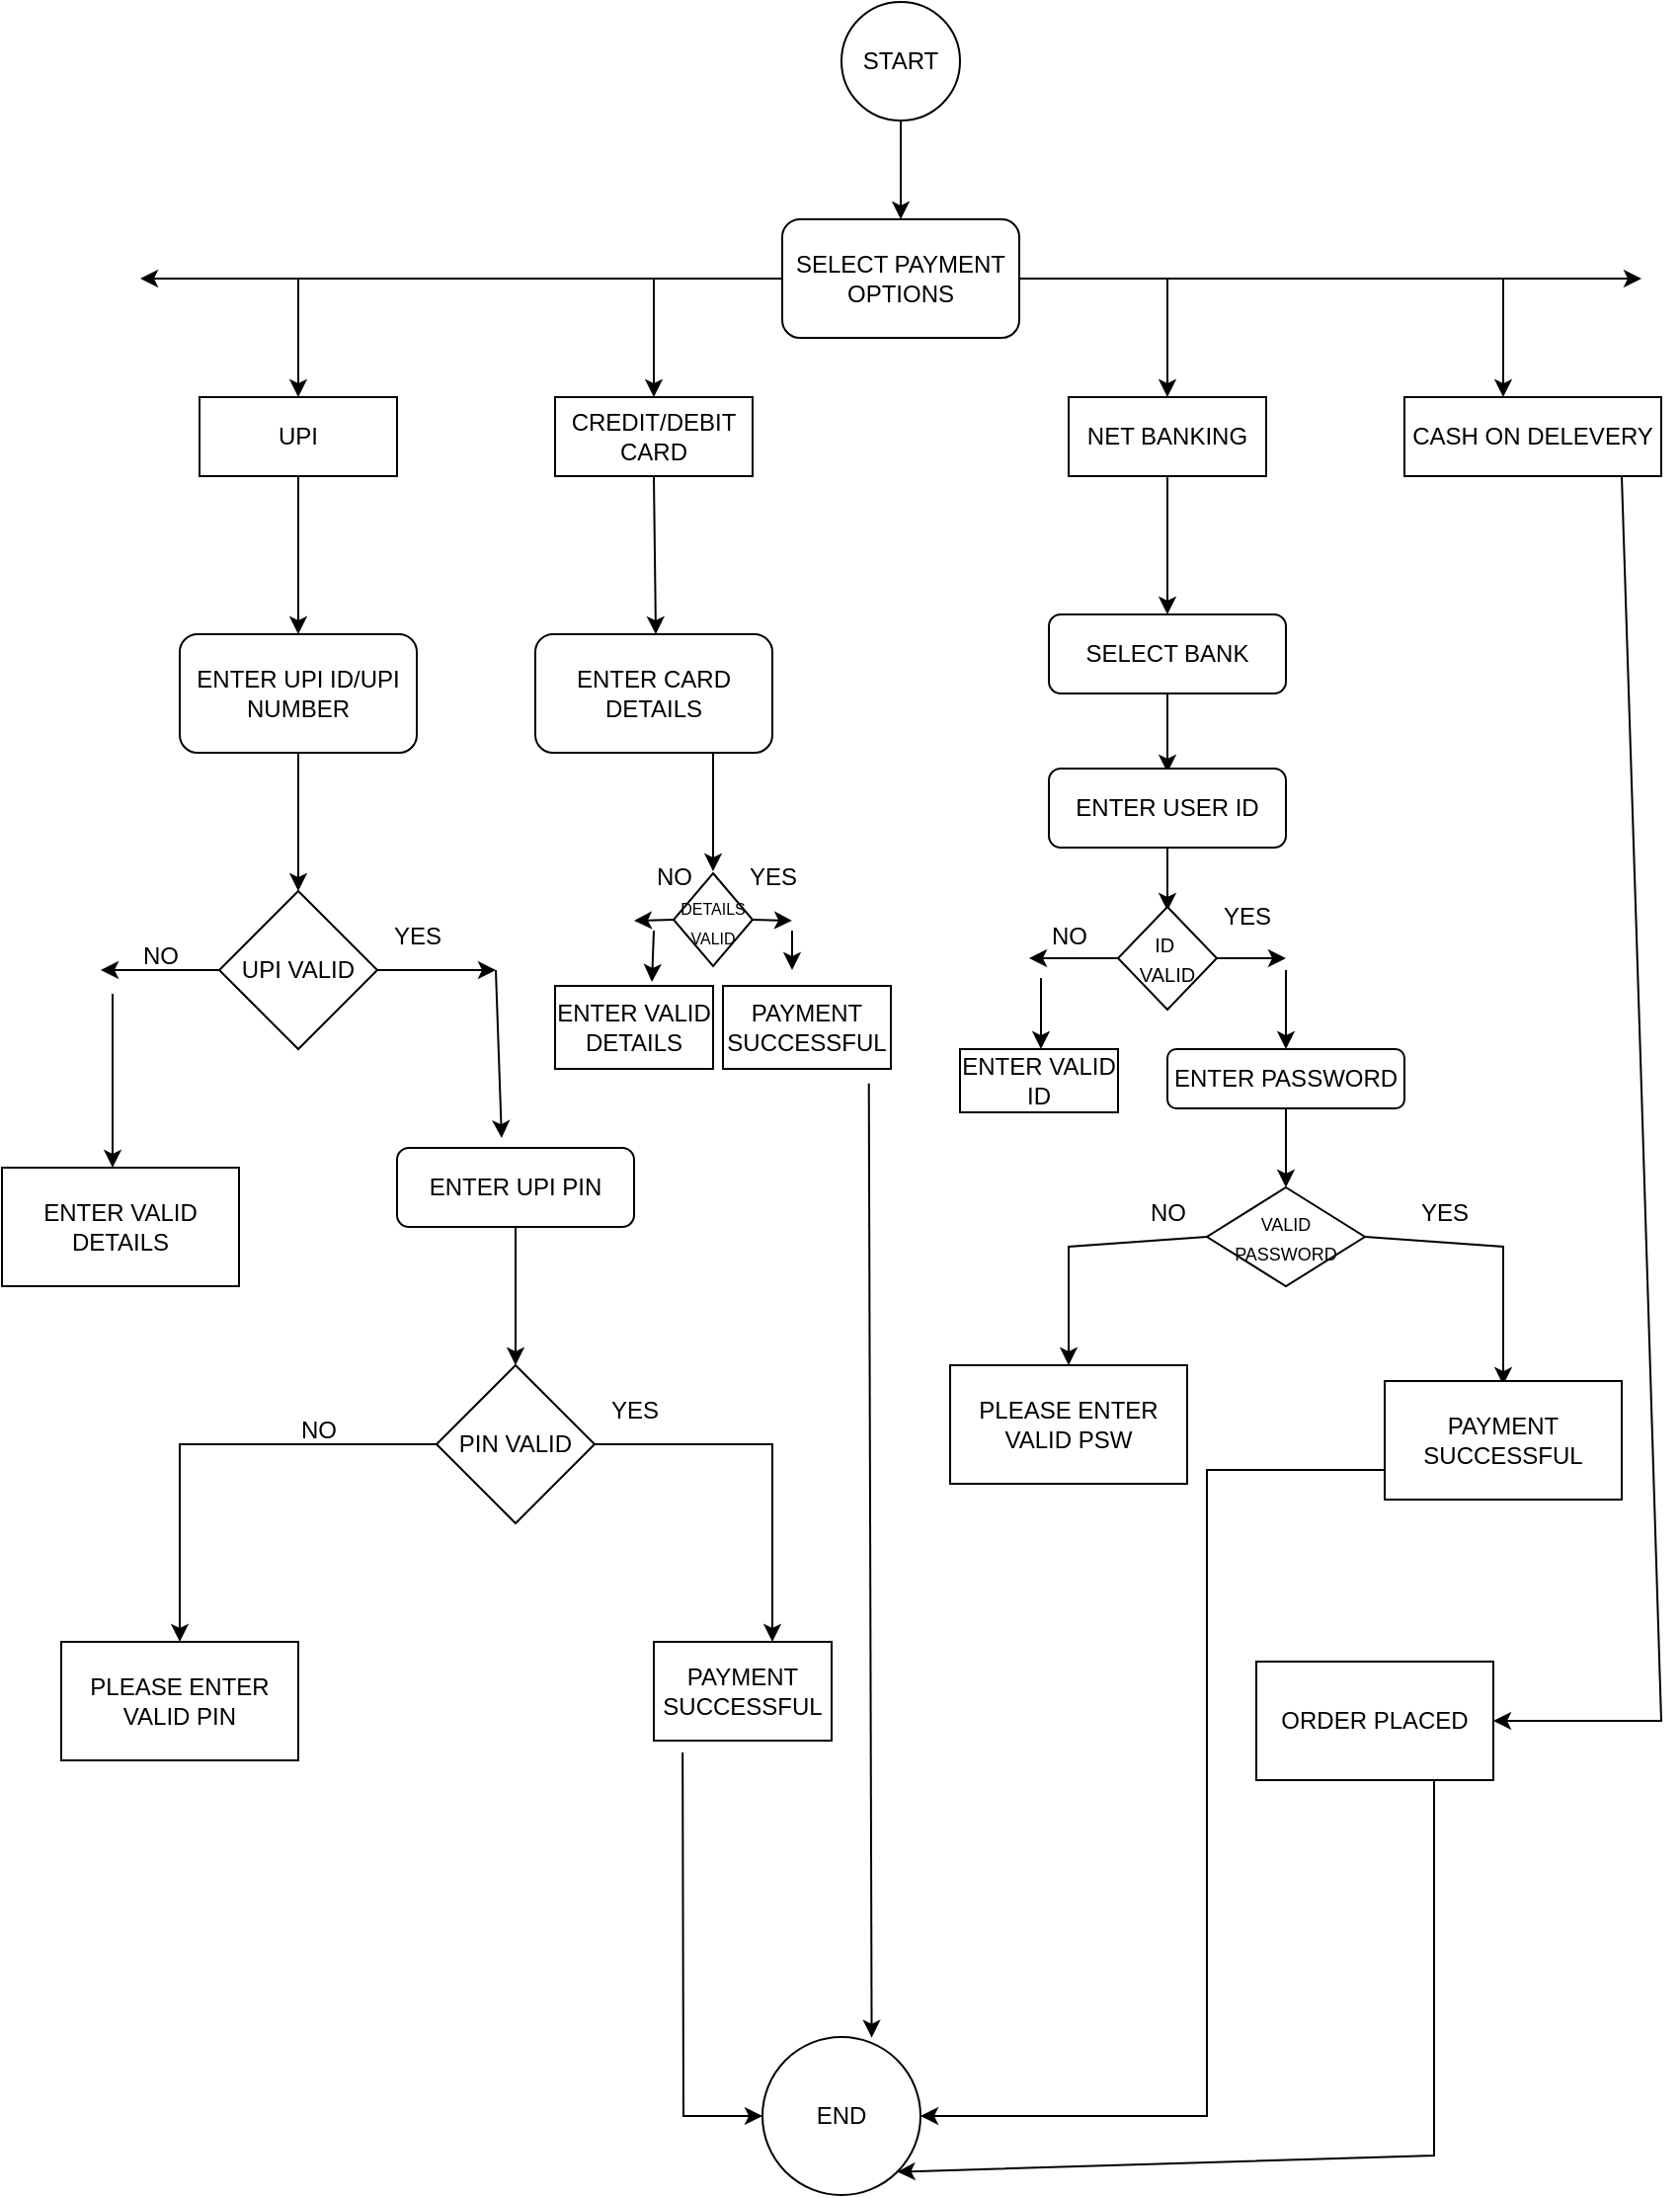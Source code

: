 <mxfile version="24.3.1" type="device">
  <diagram name="Page-1" id="Y2cWwmsrTIJXTLP7YRKP">
    <mxGraphModel dx="1644" dy="1600" grid="1" gridSize="10" guides="1" tooltips="1" connect="1" arrows="1" fold="1" page="1" pageScale="1" pageWidth="850" pageHeight="1100" math="0" shadow="0">
      <root>
        <mxCell id="0" />
        <mxCell id="1" parent="0" />
        <mxCell id="qcfkSIcu1BjDuyAQSuf_-1" value="START" style="ellipse;whiteSpace=wrap;html=1;aspect=fixed;" vertex="1" parent="1">
          <mxGeometry x="385" y="-310" width="60" height="60" as="geometry" />
        </mxCell>
        <mxCell id="qcfkSIcu1BjDuyAQSuf_-2" value="" style="endArrow=classic;html=1;rounded=0;exitX=0.5;exitY=1;exitDx=0;exitDy=0;" edge="1" parent="1" source="qcfkSIcu1BjDuyAQSuf_-1">
          <mxGeometry width="50" height="50" relative="1" as="geometry">
            <mxPoint x="410" y="-230" as="sourcePoint" />
            <mxPoint x="415" y="-200" as="targetPoint" />
          </mxGeometry>
        </mxCell>
        <mxCell id="qcfkSIcu1BjDuyAQSuf_-3" value="SELECT PAYMENT OPTIONS" style="rounded=1;whiteSpace=wrap;html=1;" vertex="1" parent="1">
          <mxGeometry x="355" y="-200" width="120" height="60" as="geometry" />
        </mxCell>
        <mxCell id="qcfkSIcu1BjDuyAQSuf_-4" value="" style="endArrow=classic;html=1;rounded=0;exitX=0;exitY=0.5;exitDx=0;exitDy=0;" edge="1" parent="1" source="qcfkSIcu1BjDuyAQSuf_-3">
          <mxGeometry width="50" height="50" relative="1" as="geometry">
            <mxPoint x="380" y="-20" as="sourcePoint" />
            <mxPoint x="30" y="-170" as="targetPoint" />
          </mxGeometry>
        </mxCell>
        <mxCell id="qcfkSIcu1BjDuyAQSuf_-5" value="" style="endArrow=classic;html=1;rounded=0;exitX=1;exitY=0.5;exitDx=0;exitDy=0;" edge="1" parent="1" source="qcfkSIcu1BjDuyAQSuf_-3">
          <mxGeometry width="50" height="50" relative="1" as="geometry">
            <mxPoint x="290" y="-30" as="sourcePoint" />
            <mxPoint x="790" y="-170" as="targetPoint" />
          </mxGeometry>
        </mxCell>
        <mxCell id="qcfkSIcu1BjDuyAQSuf_-6" value="" style="endArrow=classic;html=1;rounded=0;" edge="1" parent="1">
          <mxGeometry width="50" height="50" relative="1" as="geometry">
            <mxPoint x="290" y="-170" as="sourcePoint" />
            <mxPoint x="290" y="-110" as="targetPoint" />
          </mxGeometry>
        </mxCell>
        <mxCell id="qcfkSIcu1BjDuyAQSuf_-7" value="" style="endArrow=classic;html=1;rounded=0;" edge="1" parent="1">
          <mxGeometry width="50" height="50" relative="1" as="geometry">
            <mxPoint x="110" y="-170" as="sourcePoint" />
            <mxPoint x="110" y="-110" as="targetPoint" />
          </mxGeometry>
        </mxCell>
        <mxCell id="qcfkSIcu1BjDuyAQSuf_-8" value="" style="endArrow=classic;html=1;rounded=0;" edge="1" parent="1">
          <mxGeometry width="50" height="50" relative="1" as="geometry">
            <mxPoint x="550" y="-170" as="sourcePoint" />
            <mxPoint x="550" y="-110" as="targetPoint" />
          </mxGeometry>
        </mxCell>
        <mxCell id="qcfkSIcu1BjDuyAQSuf_-9" value="" style="endArrow=classic;html=1;rounded=0;" edge="1" parent="1">
          <mxGeometry width="50" height="50" relative="1" as="geometry">
            <mxPoint x="720" y="-170" as="sourcePoint" />
            <mxPoint x="720" y="-110" as="targetPoint" />
          </mxGeometry>
        </mxCell>
        <mxCell id="qcfkSIcu1BjDuyAQSuf_-10" value="UPI" style="rounded=0;whiteSpace=wrap;html=1;" vertex="1" parent="1">
          <mxGeometry x="60" y="-110" width="100" height="40" as="geometry" />
        </mxCell>
        <mxCell id="qcfkSIcu1BjDuyAQSuf_-11" value="CASH ON DELEVERY" style="rounded=0;whiteSpace=wrap;html=1;" vertex="1" parent="1">
          <mxGeometry x="670" y="-110" width="130" height="40" as="geometry" />
        </mxCell>
        <mxCell id="qcfkSIcu1BjDuyAQSuf_-12" value="NET BANKING" style="rounded=0;whiteSpace=wrap;html=1;" vertex="1" parent="1">
          <mxGeometry x="500" y="-110" width="100" height="40" as="geometry" />
        </mxCell>
        <mxCell id="qcfkSIcu1BjDuyAQSuf_-13" value="CREDIT/DEBIT CARD" style="rounded=0;whiteSpace=wrap;html=1;" vertex="1" parent="1">
          <mxGeometry x="240" y="-110" width="100" height="40" as="geometry" />
        </mxCell>
        <mxCell id="qcfkSIcu1BjDuyAQSuf_-14" value="" style="endArrow=classic;html=1;rounded=0;exitX=0.5;exitY=1;exitDx=0;exitDy=0;" edge="1" parent="1" source="qcfkSIcu1BjDuyAQSuf_-10">
          <mxGeometry width="50" height="50" relative="1" as="geometry">
            <mxPoint x="130" y="-60" as="sourcePoint" />
            <mxPoint x="110" y="10" as="targetPoint" />
          </mxGeometry>
        </mxCell>
        <mxCell id="qcfkSIcu1BjDuyAQSuf_-15" value="ENTER UPI ID/UPI NUMBER" style="rounded=1;whiteSpace=wrap;html=1;" vertex="1" parent="1">
          <mxGeometry x="50" y="10" width="120" height="60" as="geometry" />
        </mxCell>
        <mxCell id="qcfkSIcu1BjDuyAQSuf_-16" value="" style="endArrow=classic;html=1;rounded=0;exitX=0.5;exitY=1;exitDx=0;exitDy=0;" edge="1" parent="1" source="qcfkSIcu1BjDuyAQSuf_-15">
          <mxGeometry width="50" height="50" relative="1" as="geometry">
            <mxPoint x="390" y="60" as="sourcePoint" />
            <mxPoint x="110" y="140" as="targetPoint" />
          </mxGeometry>
        </mxCell>
        <mxCell id="qcfkSIcu1BjDuyAQSuf_-17" value="UPI VALID" style="rhombus;whiteSpace=wrap;html=1;" vertex="1" parent="1">
          <mxGeometry x="70" y="140" width="80" height="80" as="geometry" />
        </mxCell>
        <mxCell id="qcfkSIcu1BjDuyAQSuf_-18" value="" style="endArrow=classic;html=1;rounded=0;exitX=1;exitY=0.5;exitDx=0;exitDy=0;" edge="1" parent="1" source="qcfkSIcu1BjDuyAQSuf_-17">
          <mxGeometry width="50" height="50" relative="1" as="geometry">
            <mxPoint x="340" y="70" as="sourcePoint" />
            <mxPoint x="210" y="180" as="targetPoint" />
          </mxGeometry>
        </mxCell>
        <mxCell id="qcfkSIcu1BjDuyAQSuf_-22" value="YES" style="text;html=1;align=center;verticalAlign=middle;resizable=0;points=[];autosize=1;strokeColor=none;fillColor=none;" vertex="1" parent="1">
          <mxGeometry x="145" y="148" width="50" height="30" as="geometry" />
        </mxCell>
        <mxCell id="qcfkSIcu1BjDuyAQSuf_-23" value="" style="endArrow=classic;html=1;rounded=0;exitX=0;exitY=0.5;exitDx=0;exitDy=0;" edge="1" parent="1" source="qcfkSIcu1BjDuyAQSuf_-17">
          <mxGeometry width="50" height="50" relative="1" as="geometry">
            <mxPoint x="340" y="70" as="sourcePoint" />
            <mxPoint x="10" y="180" as="targetPoint" />
          </mxGeometry>
        </mxCell>
        <mxCell id="qcfkSIcu1BjDuyAQSuf_-24" value="NO" style="text;html=1;align=center;verticalAlign=middle;resizable=0;points=[];autosize=1;strokeColor=none;fillColor=none;" vertex="1" parent="1">
          <mxGeometry x="20" y="158" width="40" height="30" as="geometry" />
        </mxCell>
        <mxCell id="qcfkSIcu1BjDuyAQSuf_-25" value="" style="endArrow=classic;html=1;rounded=0;exitX=-0.1;exitY=1.133;exitDx=0;exitDy=0;exitPerimeter=0;" edge="1" parent="1" source="qcfkSIcu1BjDuyAQSuf_-24">
          <mxGeometry width="50" height="50" relative="1" as="geometry">
            <mxPoint x="270" y="170" as="sourcePoint" />
            <mxPoint x="16" y="280" as="targetPoint" />
          </mxGeometry>
        </mxCell>
        <mxCell id="qcfkSIcu1BjDuyAQSuf_-26" value="ENTER VALID DETAILS" style="rounded=0;whiteSpace=wrap;html=1;" vertex="1" parent="1">
          <mxGeometry x="-40" y="280" width="120" height="60" as="geometry" />
        </mxCell>
        <mxCell id="qcfkSIcu1BjDuyAQSuf_-28" value="" style="endArrow=classic;html=1;rounded=0;entryX=0.358;entryY=-0.083;entryDx=0;entryDy=0;entryPerimeter=0;" edge="1" parent="1">
          <mxGeometry width="50" height="50" relative="1" as="geometry">
            <mxPoint x="210" y="180" as="sourcePoint" />
            <mxPoint x="212.96" y="265.02" as="targetPoint" />
          </mxGeometry>
        </mxCell>
        <mxCell id="qcfkSIcu1BjDuyAQSuf_-29" value="ENTER UPI PIN" style="rounded=1;whiteSpace=wrap;html=1;" vertex="1" parent="1">
          <mxGeometry x="160" y="270" width="120" height="40" as="geometry" />
        </mxCell>
        <mxCell id="qcfkSIcu1BjDuyAQSuf_-30" value="" style="endArrow=classic;html=1;rounded=0;exitX=0.5;exitY=1;exitDx=0;exitDy=0;" edge="1" parent="1" source="qcfkSIcu1BjDuyAQSuf_-29">
          <mxGeometry width="50" height="50" relative="1" as="geometry">
            <mxPoint x="270" y="370" as="sourcePoint" />
            <mxPoint x="220" y="380" as="targetPoint" />
          </mxGeometry>
        </mxCell>
        <mxCell id="qcfkSIcu1BjDuyAQSuf_-31" value="PIN VALID" style="rhombus;whiteSpace=wrap;html=1;" vertex="1" parent="1">
          <mxGeometry x="180" y="380" width="80" height="80" as="geometry" />
        </mxCell>
        <mxCell id="qcfkSIcu1BjDuyAQSuf_-33" value="PAYMENT SUCCESSFUL" style="rounded=0;whiteSpace=wrap;html=1;" vertex="1" parent="1">
          <mxGeometry x="290" y="520" width="90" height="50" as="geometry" />
        </mxCell>
        <mxCell id="qcfkSIcu1BjDuyAQSuf_-34" value="" style="endArrow=classic;html=1;rounded=0;exitX=1;exitY=0.5;exitDx=0;exitDy=0;" edge="1" parent="1" source="qcfkSIcu1BjDuyAQSuf_-31">
          <mxGeometry width="50" height="50" relative="1" as="geometry">
            <mxPoint x="270" y="370" as="sourcePoint" />
            <mxPoint x="350" y="520" as="targetPoint" />
            <Array as="points">
              <mxPoint x="350" y="420" />
            </Array>
          </mxGeometry>
        </mxCell>
        <mxCell id="qcfkSIcu1BjDuyAQSuf_-35" value="YES" style="text;html=1;align=center;verticalAlign=middle;resizable=0;points=[];autosize=1;strokeColor=none;fillColor=none;" vertex="1" parent="1">
          <mxGeometry x="255" y="388" width="50" height="30" as="geometry" />
        </mxCell>
        <mxCell id="qcfkSIcu1BjDuyAQSuf_-36" value="" style="endArrow=classic;html=1;rounded=0;exitX=0;exitY=0.5;exitDx=0;exitDy=0;" edge="1" parent="1" source="qcfkSIcu1BjDuyAQSuf_-31">
          <mxGeometry width="50" height="50" relative="1" as="geometry">
            <mxPoint x="270" y="370" as="sourcePoint" />
            <mxPoint x="50" y="520" as="targetPoint" />
            <Array as="points">
              <mxPoint x="50" y="420" />
            </Array>
          </mxGeometry>
        </mxCell>
        <mxCell id="qcfkSIcu1BjDuyAQSuf_-37" value="NO" style="text;html=1;align=center;verticalAlign=middle;resizable=0;points=[];autosize=1;strokeColor=none;fillColor=none;" vertex="1" parent="1">
          <mxGeometry x="100" y="398" width="40" height="30" as="geometry" />
        </mxCell>
        <mxCell id="qcfkSIcu1BjDuyAQSuf_-38" value="PLEASE ENTER VALID PIN" style="rounded=0;whiteSpace=wrap;html=1;" vertex="1" parent="1">
          <mxGeometry x="-10" y="520" width="120" height="60" as="geometry" />
        </mxCell>
        <mxCell id="qcfkSIcu1BjDuyAQSuf_-39" value="" style="endArrow=classic;html=1;rounded=0;exitX=0.5;exitY=1;exitDx=0;exitDy=0;" edge="1" parent="1" source="qcfkSIcu1BjDuyAQSuf_-13">
          <mxGeometry width="50" height="50" relative="1" as="geometry">
            <mxPoint x="270" y="70" as="sourcePoint" />
            <mxPoint x="291" y="10" as="targetPoint" />
          </mxGeometry>
        </mxCell>
        <mxCell id="qcfkSIcu1BjDuyAQSuf_-40" value="ENTER CARD DETAILS" style="rounded=1;whiteSpace=wrap;html=1;" vertex="1" parent="1">
          <mxGeometry x="230" y="10" width="120" height="60" as="geometry" />
        </mxCell>
        <mxCell id="qcfkSIcu1BjDuyAQSuf_-41" value="" style="endArrow=classic;html=1;rounded=0;exitX=0.75;exitY=1;exitDx=0;exitDy=0;" edge="1" parent="1" source="qcfkSIcu1BjDuyAQSuf_-40">
          <mxGeometry width="50" height="50" relative="1" as="geometry">
            <mxPoint x="320" y="80" as="sourcePoint" />
            <mxPoint x="320" y="130" as="targetPoint" />
            <Array as="points" />
          </mxGeometry>
        </mxCell>
        <mxCell id="qcfkSIcu1BjDuyAQSuf_-42" value="&lt;font style=&quot;font-size: 8px;&quot;&gt;DETAILS VALID&lt;/font&gt;" style="rhombus;whiteSpace=wrap;html=1;" vertex="1" parent="1">
          <mxGeometry x="300" y="131" width="40" height="47" as="geometry" />
        </mxCell>
        <mxCell id="qcfkSIcu1BjDuyAQSuf_-43" value="" style="endArrow=classic;html=1;rounded=0;exitX=0;exitY=0.5;exitDx=0;exitDy=0;" edge="1" parent="1" source="qcfkSIcu1BjDuyAQSuf_-42">
          <mxGeometry width="50" height="50" relative="1" as="geometry">
            <mxPoint x="270" y="270" as="sourcePoint" />
            <mxPoint x="280" y="155" as="targetPoint" />
          </mxGeometry>
        </mxCell>
        <mxCell id="qcfkSIcu1BjDuyAQSuf_-44" value="" style="endArrow=classic;html=1;rounded=0;exitX=1;exitY=0.5;exitDx=0;exitDy=0;" edge="1" parent="1" source="qcfkSIcu1BjDuyAQSuf_-42">
          <mxGeometry width="50" height="50" relative="1" as="geometry">
            <mxPoint x="270" y="270" as="sourcePoint" />
            <mxPoint x="360" y="155" as="targetPoint" />
          </mxGeometry>
        </mxCell>
        <mxCell id="qcfkSIcu1BjDuyAQSuf_-45" value="NO" style="text;html=1;align=center;verticalAlign=middle;resizable=0;points=[];autosize=1;strokeColor=none;fillColor=none;" vertex="1" parent="1">
          <mxGeometry x="280" y="118" width="40" height="30" as="geometry" />
        </mxCell>
        <mxCell id="qcfkSIcu1BjDuyAQSuf_-46" value="YES" style="text;html=1;align=center;verticalAlign=middle;resizable=0;points=[];autosize=1;strokeColor=none;fillColor=none;" vertex="1" parent="1">
          <mxGeometry x="325" y="118" width="50" height="30" as="geometry" />
        </mxCell>
        <mxCell id="qcfkSIcu1BjDuyAQSuf_-47" value="ENTER VALID DETAILS" style="rounded=0;whiteSpace=wrap;html=1;" vertex="1" parent="1">
          <mxGeometry x="240" y="188" width="80" height="42" as="geometry" />
        </mxCell>
        <mxCell id="qcfkSIcu1BjDuyAQSuf_-48" value="" style="endArrow=classic;html=1;rounded=0;entryX=0.613;entryY=-0.048;entryDx=0;entryDy=0;entryPerimeter=0;" edge="1" parent="1" target="qcfkSIcu1BjDuyAQSuf_-47">
          <mxGeometry width="50" height="50" relative="1" as="geometry">
            <mxPoint x="290" y="160" as="sourcePoint" />
            <mxPoint x="320" y="220" as="targetPoint" />
          </mxGeometry>
        </mxCell>
        <mxCell id="qcfkSIcu1BjDuyAQSuf_-49" value="" style="endArrow=classic;html=1;rounded=0;" edge="1" parent="1">
          <mxGeometry width="50" height="50" relative="1" as="geometry">
            <mxPoint x="360" y="160" as="sourcePoint" />
            <mxPoint x="360" y="180" as="targetPoint" />
          </mxGeometry>
        </mxCell>
        <mxCell id="qcfkSIcu1BjDuyAQSuf_-50" value="PAYMENT SUCCESSFUL" style="rounded=0;whiteSpace=wrap;html=1;" vertex="1" parent="1">
          <mxGeometry x="325" y="188" width="85" height="42" as="geometry" />
        </mxCell>
        <mxCell id="qcfkSIcu1BjDuyAQSuf_-52" value="" style="endArrow=classic;html=1;rounded=0;" edge="1" parent="1">
          <mxGeometry width="50" height="50" relative="1" as="geometry">
            <mxPoint x="550" y="-70" as="sourcePoint" />
            <mxPoint x="550" as="targetPoint" />
          </mxGeometry>
        </mxCell>
        <mxCell id="qcfkSIcu1BjDuyAQSuf_-53" value="SELECT BANK" style="rounded=1;whiteSpace=wrap;html=1;" vertex="1" parent="1">
          <mxGeometry x="490" width="120" height="40" as="geometry" />
        </mxCell>
        <mxCell id="qcfkSIcu1BjDuyAQSuf_-54" value="" style="endArrow=classic;html=1;rounded=0;exitX=0.5;exitY=1;exitDx=0;exitDy=0;" edge="1" parent="1" source="qcfkSIcu1BjDuyAQSuf_-53">
          <mxGeometry width="50" height="50" relative="1" as="geometry">
            <mxPoint x="560" y="50" as="sourcePoint" />
            <mxPoint x="550" y="80" as="targetPoint" />
          </mxGeometry>
        </mxCell>
        <mxCell id="qcfkSIcu1BjDuyAQSuf_-55" value="ENTER USER ID" style="rounded=1;whiteSpace=wrap;html=1;" vertex="1" parent="1">
          <mxGeometry x="490" y="78" width="120" height="40" as="geometry" />
        </mxCell>
        <mxCell id="qcfkSIcu1BjDuyAQSuf_-56" value="" style="endArrow=classic;html=1;rounded=0;exitX=0.5;exitY=1;exitDx=0;exitDy=0;" edge="1" parent="1" source="qcfkSIcu1BjDuyAQSuf_-55">
          <mxGeometry width="50" height="50" relative="1" as="geometry">
            <mxPoint x="530" y="170" as="sourcePoint" />
            <mxPoint x="550" y="150" as="targetPoint" />
          </mxGeometry>
        </mxCell>
        <mxCell id="qcfkSIcu1BjDuyAQSuf_-57" value="&lt;font style=&quot;font-size: 10px;&quot;&gt;ID&amp;nbsp;&lt;/font&gt;&lt;div&gt;&lt;font style=&quot;font-size: 10px;&quot;&gt;VALID&lt;/font&gt;&lt;/div&gt;" style="rhombus;whiteSpace=wrap;html=1;" vertex="1" parent="1">
          <mxGeometry x="525" y="148" width="50" height="52" as="geometry" />
        </mxCell>
        <mxCell id="qcfkSIcu1BjDuyAQSuf_-58" value="" style="endArrow=classic;html=1;rounded=0;exitX=0;exitY=0.5;exitDx=0;exitDy=0;" edge="1" parent="1" source="qcfkSIcu1BjDuyAQSuf_-57">
          <mxGeometry width="50" height="50" relative="1" as="geometry">
            <mxPoint x="530" y="170" as="sourcePoint" />
            <mxPoint x="480" y="174" as="targetPoint" />
          </mxGeometry>
        </mxCell>
        <mxCell id="qcfkSIcu1BjDuyAQSuf_-59" value="" style="endArrow=classic;html=1;rounded=0;exitX=1;exitY=0.5;exitDx=0;exitDy=0;" edge="1" parent="1" source="qcfkSIcu1BjDuyAQSuf_-57">
          <mxGeometry width="50" height="50" relative="1" as="geometry">
            <mxPoint x="530" y="170" as="sourcePoint" />
            <mxPoint x="610" y="174" as="targetPoint" />
          </mxGeometry>
        </mxCell>
        <mxCell id="qcfkSIcu1BjDuyAQSuf_-60" value="NO" style="text;html=1;align=center;verticalAlign=middle;resizable=0;points=[];autosize=1;strokeColor=none;fillColor=none;" vertex="1" parent="1">
          <mxGeometry x="480" y="148" width="40" height="30" as="geometry" />
        </mxCell>
        <mxCell id="qcfkSIcu1BjDuyAQSuf_-61" value="YES" style="text;html=1;align=center;verticalAlign=middle;resizable=0;points=[];autosize=1;strokeColor=none;fillColor=none;" vertex="1" parent="1">
          <mxGeometry x="565" y="138" width="50" height="30" as="geometry" />
        </mxCell>
        <mxCell id="qcfkSIcu1BjDuyAQSuf_-62" value="" style="endArrow=classic;html=1;rounded=0;exitX=0.15;exitY=1.2;exitDx=0;exitDy=0;exitPerimeter=0;" edge="1" parent="1" source="qcfkSIcu1BjDuyAQSuf_-60">
          <mxGeometry width="50" height="50" relative="1" as="geometry">
            <mxPoint x="530" y="170" as="sourcePoint" />
            <mxPoint x="486" y="220" as="targetPoint" />
          </mxGeometry>
        </mxCell>
        <mxCell id="qcfkSIcu1BjDuyAQSuf_-63" value="ENTER VALID ID" style="rounded=0;whiteSpace=wrap;html=1;" vertex="1" parent="1">
          <mxGeometry x="445" y="220" width="80" height="32" as="geometry" />
        </mxCell>
        <mxCell id="qcfkSIcu1BjDuyAQSuf_-64" value="" style="endArrow=classic;html=1;rounded=0;" edge="1" parent="1">
          <mxGeometry width="50" height="50" relative="1" as="geometry">
            <mxPoint x="610" y="180" as="sourcePoint" />
            <mxPoint x="610" y="220" as="targetPoint" />
          </mxGeometry>
        </mxCell>
        <mxCell id="qcfkSIcu1BjDuyAQSuf_-65" value="ENTER PASSWORD" style="rounded=1;whiteSpace=wrap;html=1;" vertex="1" parent="1">
          <mxGeometry x="550" y="220" width="120" height="30" as="geometry" />
        </mxCell>
        <mxCell id="qcfkSIcu1BjDuyAQSuf_-66" value="" style="endArrow=classic;html=1;rounded=0;exitX=0.5;exitY=1;exitDx=0;exitDy=0;" edge="1" parent="1" source="qcfkSIcu1BjDuyAQSuf_-65">
          <mxGeometry width="50" height="50" relative="1" as="geometry">
            <mxPoint x="530" y="170" as="sourcePoint" />
            <mxPoint x="610" y="290" as="targetPoint" />
          </mxGeometry>
        </mxCell>
        <mxCell id="qcfkSIcu1BjDuyAQSuf_-67" value="&lt;font style=&quot;font-size: 9px;&quot;&gt;VALID PASSWORD&lt;/font&gt;" style="rhombus;whiteSpace=wrap;html=1;" vertex="1" parent="1">
          <mxGeometry x="570" y="290" width="80" height="50" as="geometry" />
        </mxCell>
        <mxCell id="qcfkSIcu1BjDuyAQSuf_-69" value="" style="endArrow=classic;html=1;rounded=0;exitX=1;exitY=0.5;exitDx=0;exitDy=0;" edge="1" parent="1" source="qcfkSIcu1BjDuyAQSuf_-67">
          <mxGeometry width="50" height="50" relative="1" as="geometry">
            <mxPoint x="530" y="370" as="sourcePoint" />
            <mxPoint x="720" y="390" as="targetPoint" />
            <Array as="points">
              <mxPoint x="720" y="320" />
            </Array>
          </mxGeometry>
        </mxCell>
        <mxCell id="qcfkSIcu1BjDuyAQSuf_-70" value="" style="endArrow=classic;html=1;rounded=0;exitX=0;exitY=0.5;exitDx=0;exitDy=0;" edge="1" parent="1" source="qcfkSIcu1BjDuyAQSuf_-67">
          <mxGeometry width="50" height="50" relative="1" as="geometry">
            <mxPoint x="530" y="370" as="sourcePoint" />
            <mxPoint x="500" y="380" as="targetPoint" />
            <Array as="points">
              <mxPoint x="500" y="320" />
            </Array>
          </mxGeometry>
        </mxCell>
        <mxCell id="qcfkSIcu1BjDuyAQSuf_-71" value="NO" style="text;html=1;align=center;verticalAlign=middle;resizable=0;points=[];autosize=1;strokeColor=none;fillColor=none;" vertex="1" parent="1">
          <mxGeometry x="530" y="288" width="40" height="30" as="geometry" />
        </mxCell>
        <mxCell id="qcfkSIcu1BjDuyAQSuf_-72" value="YES" style="text;html=1;align=center;verticalAlign=middle;resizable=0;points=[];autosize=1;strokeColor=none;fillColor=none;" vertex="1" parent="1">
          <mxGeometry x="665" y="288" width="50" height="30" as="geometry" />
        </mxCell>
        <mxCell id="qcfkSIcu1BjDuyAQSuf_-73" value="PLEASE ENTER VALID PSW" style="rounded=0;whiteSpace=wrap;html=1;" vertex="1" parent="1">
          <mxGeometry x="440" y="380" width="120" height="60" as="geometry" />
        </mxCell>
        <mxCell id="qcfkSIcu1BjDuyAQSuf_-74" value="PAYMENT SUCCESSFUL" style="rounded=0;whiteSpace=wrap;html=1;" vertex="1" parent="1">
          <mxGeometry x="660" y="388" width="120" height="60" as="geometry" />
        </mxCell>
        <mxCell id="qcfkSIcu1BjDuyAQSuf_-75" value="" style="endArrow=classic;html=1;rounded=0;exitX=1;exitY=1;exitDx=0;exitDy=0;" edge="1" parent="1">
          <mxGeometry width="50" height="50" relative="1" as="geometry">
            <mxPoint x="780" y="-70" as="sourcePoint" />
            <mxPoint x="715" y="560" as="targetPoint" />
            <Array as="points">
              <mxPoint x="790" y="240" />
              <mxPoint x="800" y="560" />
            </Array>
          </mxGeometry>
        </mxCell>
        <mxCell id="qcfkSIcu1BjDuyAQSuf_-77" value="ORDER PLACED" style="rounded=0;whiteSpace=wrap;html=1;" vertex="1" parent="1">
          <mxGeometry x="595" y="530" width="120" height="60" as="geometry" />
        </mxCell>
        <mxCell id="qcfkSIcu1BjDuyAQSuf_-78" value="END" style="ellipse;whiteSpace=wrap;html=1;aspect=fixed;" vertex="1" parent="1">
          <mxGeometry x="345" y="720" width="80" height="80" as="geometry" />
        </mxCell>
        <mxCell id="qcfkSIcu1BjDuyAQSuf_-79" value="" style="endArrow=classic;html=1;rounded=0;exitX=0.869;exitY=1.177;exitDx=0;exitDy=0;exitPerimeter=0;entryX=0.691;entryY=0.004;entryDx=0;entryDy=0;entryPerimeter=0;" edge="1" parent="1" source="qcfkSIcu1BjDuyAQSuf_-50" target="qcfkSIcu1BjDuyAQSuf_-78">
          <mxGeometry width="50" height="50" relative="1" as="geometry">
            <mxPoint x="350" y="310" as="sourcePoint" />
            <mxPoint x="430" y="610" as="targetPoint" />
          </mxGeometry>
        </mxCell>
        <mxCell id="qcfkSIcu1BjDuyAQSuf_-80" value="" style="endArrow=classic;html=1;rounded=0;exitX=0.162;exitY=1.12;exitDx=0;exitDy=0;exitPerimeter=0;entryX=0;entryY=0.5;entryDx=0;entryDy=0;" edge="1" parent="1" source="qcfkSIcu1BjDuyAQSuf_-33" target="qcfkSIcu1BjDuyAQSuf_-78">
          <mxGeometry width="50" height="50" relative="1" as="geometry">
            <mxPoint x="350" y="450" as="sourcePoint" />
            <mxPoint x="305" y="770" as="targetPoint" />
            <Array as="points">
              <mxPoint x="305" y="760" />
            </Array>
          </mxGeometry>
        </mxCell>
        <mxCell id="qcfkSIcu1BjDuyAQSuf_-81" value="" style="endArrow=classic;html=1;rounded=0;exitX=0;exitY=0.75;exitDx=0;exitDy=0;entryX=1;entryY=0.5;entryDx=0;entryDy=0;" edge="1" parent="1" source="qcfkSIcu1BjDuyAQSuf_-74" target="qcfkSIcu1BjDuyAQSuf_-78">
          <mxGeometry width="50" height="50" relative="1" as="geometry">
            <mxPoint x="350" y="460" as="sourcePoint" />
            <mxPoint x="400" y="410" as="targetPoint" />
            <Array as="points">
              <mxPoint x="570" y="433" />
              <mxPoint x="570" y="760" />
            </Array>
          </mxGeometry>
        </mxCell>
        <mxCell id="qcfkSIcu1BjDuyAQSuf_-82" value="" style="endArrow=classic;html=1;rounded=0;exitX=0.75;exitY=1;exitDx=0;exitDy=0;entryX=1;entryY=1;entryDx=0;entryDy=0;" edge="1" parent="1" source="qcfkSIcu1BjDuyAQSuf_-77" target="qcfkSIcu1BjDuyAQSuf_-78">
          <mxGeometry width="50" height="50" relative="1" as="geometry">
            <mxPoint x="350" y="600" as="sourcePoint" />
            <mxPoint x="400" y="550" as="targetPoint" />
            <Array as="points">
              <mxPoint x="685" y="780" />
            </Array>
          </mxGeometry>
        </mxCell>
      </root>
    </mxGraphModel>
  </diagram>
</mxfile>
